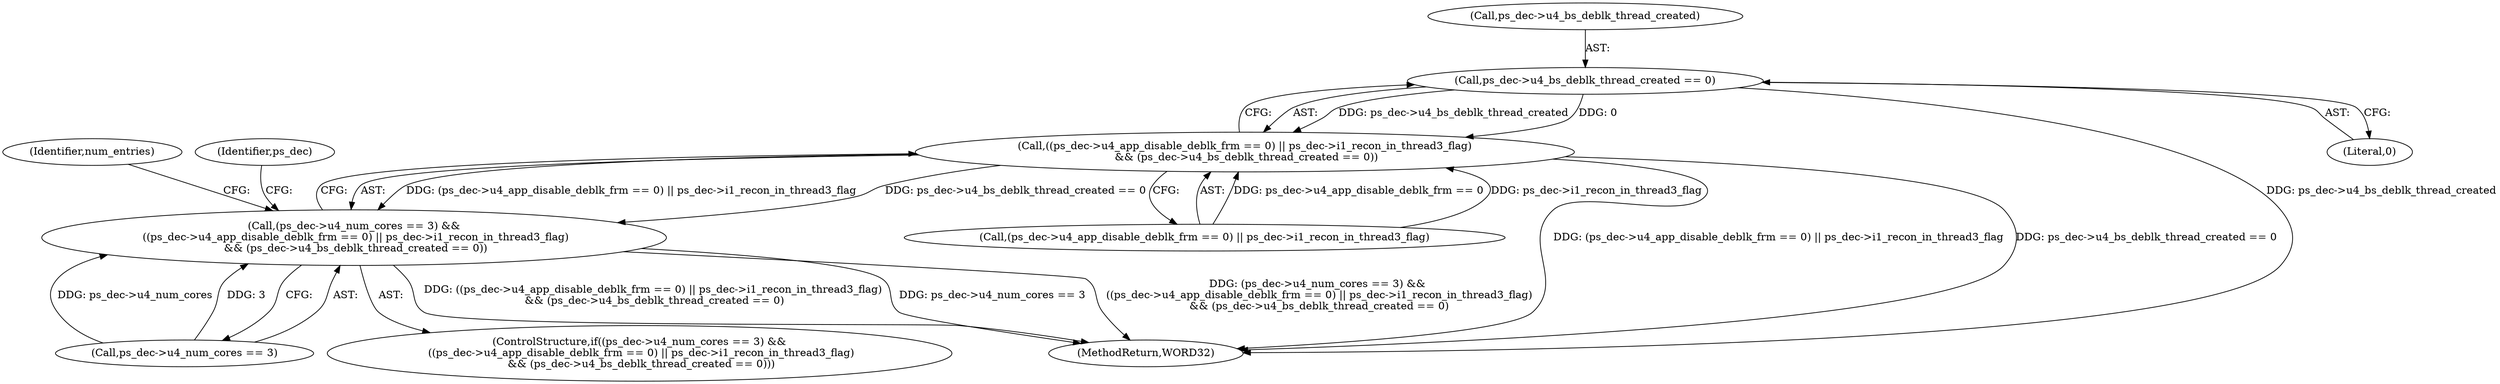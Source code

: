 digraph "0_Android_4a524d3a8ae9aa20c36430008e6bd429443f8f1d_1@API" {
"1000437" [label="(Call,ps_dec->u4_bs_deblk_thread_created == 0)"];
"1000427" [label="(Call,((ps_dec->u4_app_disable_deblk_frm == 0) || ps_dec->i1_recon_in_thread3_flag)\n && (ps_dec->u4_bs_deblk_thread_created == 0))"];
"1000421" [label="(Call,(ps_dec->u4_num_cores == 3) &&\n ((ps_dec->u4_app_disable_deblk_frm == 0) || ps_dec->i1_recon_in_thread3_flag)\n && (ps_dec->u4_bs_deblk_thread_created == 0))"];
"1000445" [label="(Identifier,ps_dec)"];
"1000428" [label="(Call,(ps_dec->u4_app_disable_deblk_frm == 0) || ps_dec->i1_recon_in_thread3_flag)"];
"1000421" [label="(Call,(ps_dec->u4_num_cores == 3) &&\n ((ps_dec->u4_app_disable_deblk_frm == 0) || ps_dec->i1_recon_in_thread3_flag)\n && (ps_dec->u4_bs_deblk_thread_created == 0))"];
"1000438" [label="(Call,ps_dec->u4_bs_deblk_thread_created)"];
"1001284" [label="(MethodReturn,WORD32)"];
"1000422" [label="(Call,ps_dec->u4_num_cores == 3)"];
"1000427" [label="(Call,((ps_dec->u4_app_disable_deblk_frm == 0) || ps_dec->i1_recon_in_thread3_flag)\n && (ps_dec->u4_bs_deblk_thread_created == 0))"];
"1000441" [label="(Literal,0)"];
"1000420" [label="(ControlStructure,if((ps_dec->u4_num_cores == 3) &&\n ((ps_dec->u4_app_disable_deblk_frm == 0) || ps_dec->i1_recon_in_thread3_flag)\n && (ps_dec->u4_bs_deblk_thread_created == 0)))"];
"1000727" [label="(Identifier,num_entries)"];
"1000437" [label="(Call,ps_dec->u4_bs_deblk_thread_created == 0)"];
"1000437" -> "1000427"  [label="AST: "];
"1000437" -> "1000441"  [label="CFG: "];
"1000438" -> "1000437"  [label="AST: "];
"1000441" -> "1000437"  [label="AST: "];
"1000427" -> "1000437"  [label="CFG: "];
"1000437" -> "1001284"  [label="DDG: ps_dec->u4_bs_deblk_thread_created"];
"1000437" -> "1000427"  [label="DDG: ps_dec->u4_bs_deblk_thread_created"];
"1000437" -> "1000427"  [label="DDG: 0"];
"1000427" -> "1000421"  [label="AST: "];
"1000427" -> "1000428"  [label="CFG: "];
"1000428" -> "1000427"  [label="AST: "];
"1000421" -> "1000427"  [label="CFG: "];
"1000427" -> "1001284"  [label="DDG: (ps_dec->u4_app_disable_deblk_frm == 0) || ps_dec->i1_recon_in_thread3_flag"];
"1000427" -> "1001284"  [label="DDG: ps_dec->u4_bs_deblk_thread_created == 0"];
"1000427" -> "1000421"  [label="DDG: (ps_dec->u4_app_disable_deblk_frm == 0) || ps_dec->i1_recon_in_thread3_flag"];
"1000427" -> "1000421"  [label="DDG: ps_dec->u4_bs_deblk_thread_created == 0"];
"1000428" -> "1000427"  [label="DDG: ps_dec->u4_app_disable_deblk_frm == 0"];
"1000428" -> "1000427"  [label="DDG: ps_dec->i1_recon_in_thread3_flag"];
"1000421" -> "1000420"  [label="AST: "];
"1000421" -> "1000422"  [label="CFG: "];
"1000422" -> "1000421"  [label="AST: "];
"1000445" -> "1000421"  [label="CFG: "];
"1000727" -> "1000421"  [label="CFG: "];
"1000421" -> "1001284"  [label="DDG: ((ps_dec->u4_app_disable_deblk_frm == 0) || ps_dec->i1_recon_in_thread3_flag)\n && (ps_dec->u4_bs_deblk_thread_created == 0)"];
"1000421" -> "1001284"  [label="DDG: ps_dec->u4_num_cores == 3"];
"1000421" -> "1001284"  [label="DDG: (ps_dec->u4_num_cores == 3) &&\n ((ps_dec->u4_app_disable_deblk_frm == 0) || ps_dec->i1_recon_in_thread3_flag)\n && (ps_dec->u4_bs_deblk_thread_created == 0)"];
"1000422" -> "1000421"  [label="DDG: ps_dec->u4_num_cores"];
"1000422" -> "1000421"  [label="DDG: 3"];
}

